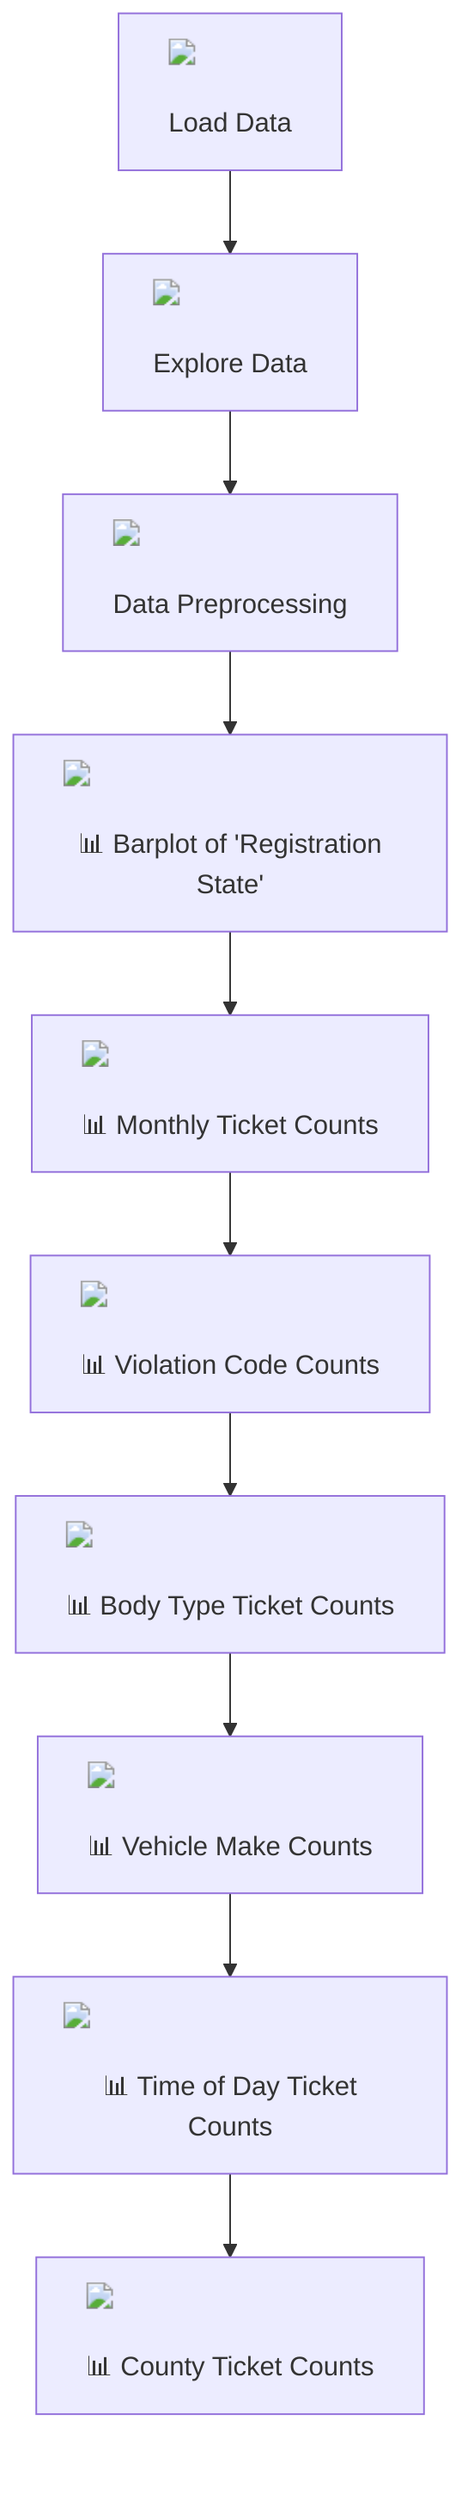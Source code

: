 flowchart TD
    A["<img src='file.svg'/> <br/> Load Data"] --> B["<img src='table.svg'/> <br/> Explore Data"]
    B --> C["<img src='column_split.svg'/> <br/> Data Preprocessing"]
    C --> D["<img src='barplot_template.svg'/> <br/> 📊 Barplot of 'Registration State'"]
    D --> E["<img src='barplot_template.svg'/> <br/> 📊 Monthly Ticket Counts"]
    E --> F["<img src='barplot_template.svg'/> <br/> 📊 Violation Code Counts"]
    F --> G["<img src='barplot_template.svg'/> <br/> 📊 Body Type Ticket Counts"]
    G --> H["<img src='barplot_template.svg'/> <br/> 📊 Vehicle Make Counts"]
    H --> I["<img src='hist_template.svg'/> <br/> 📊 Time of Day Ticket Counts"]
    I --> J["<img src='barplot_template.svg'/> <br/> 📊 County Ticket Counts"]
